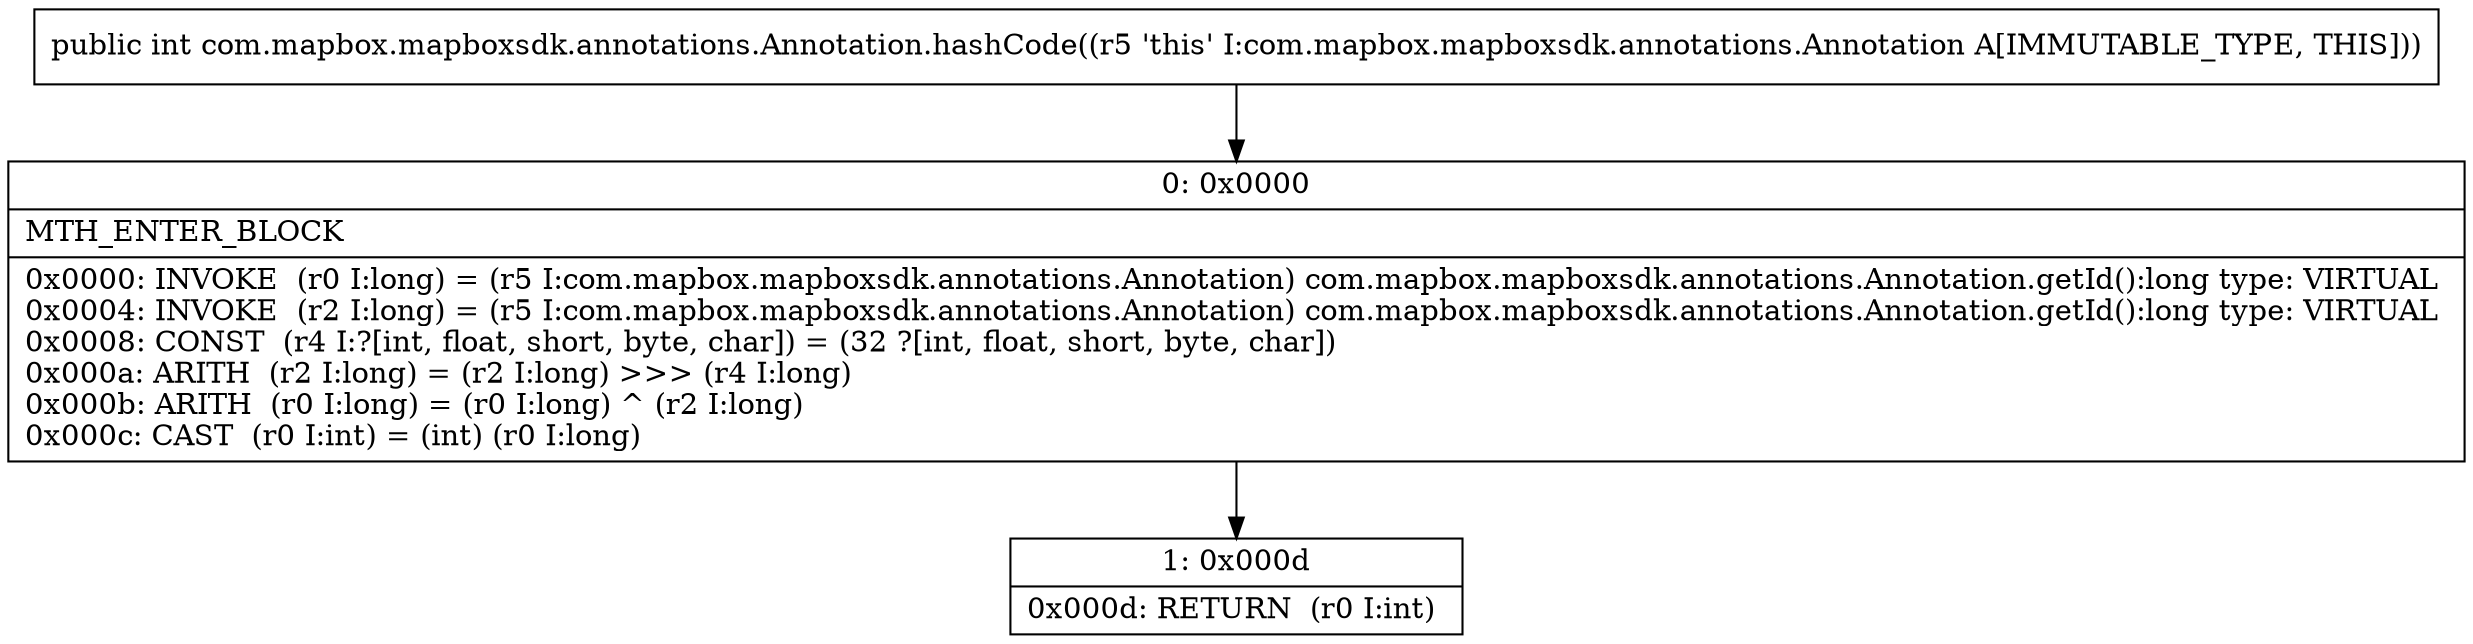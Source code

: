 digraph "CFG forcom.mapbox.mapboxsdk.annotations.Annotation.hashCode()I" {
Node_0 [shape=record,label="{0\:\ 0x0000|MTH_ENTER_BLOCK\l|0x0000: INVOKE  (r0 I:long) = (r5 I:com.mapbox.mapboxsdk.annotations.Annotation) com.mapbox.mapboxsdk.annotations.Annotation.getId():long type: VIRTUAL \l0x0004: INVOKE  (r2 I:long) = (r5 I:com.mapbox.mapboxsdk.annotations.Annotation) com.mapbox.mapboxsdk.annotations.Annotation.getId():long type: VIRTUAL \l0x0008: CONST  (r4 I:?[int, float, short, byte, char]) = (32 ?[int, float, short, byte, char]) \l0x000a: ARITH  (r2 I:long) = (r2 I:long) \>\>\> (r4 I:long) \l0x000b: ARITH  (r0 I:long) = (r0 I:long) ^ (r2 I:long) \l0x000c: CAST  (r0 I:int) = (int) (r0 I:long) \l}"];
Node_1 [shape=record,label="{1\:\ 0x000d|0x000d: RETURN  (r0 I:int) \l}"];
MethodNode[shape=record,label="{public int com.mapbox.mapboxsdk.annotations.Annotation.hashCode((r5 'this' I:com.mapbox.mapboxsdk.annotations.Annotation A[IMMUTABLE_TYPE, THIS])) }"];
MethodNode -> Node_0;
Node_0 -> Node_1;
}

